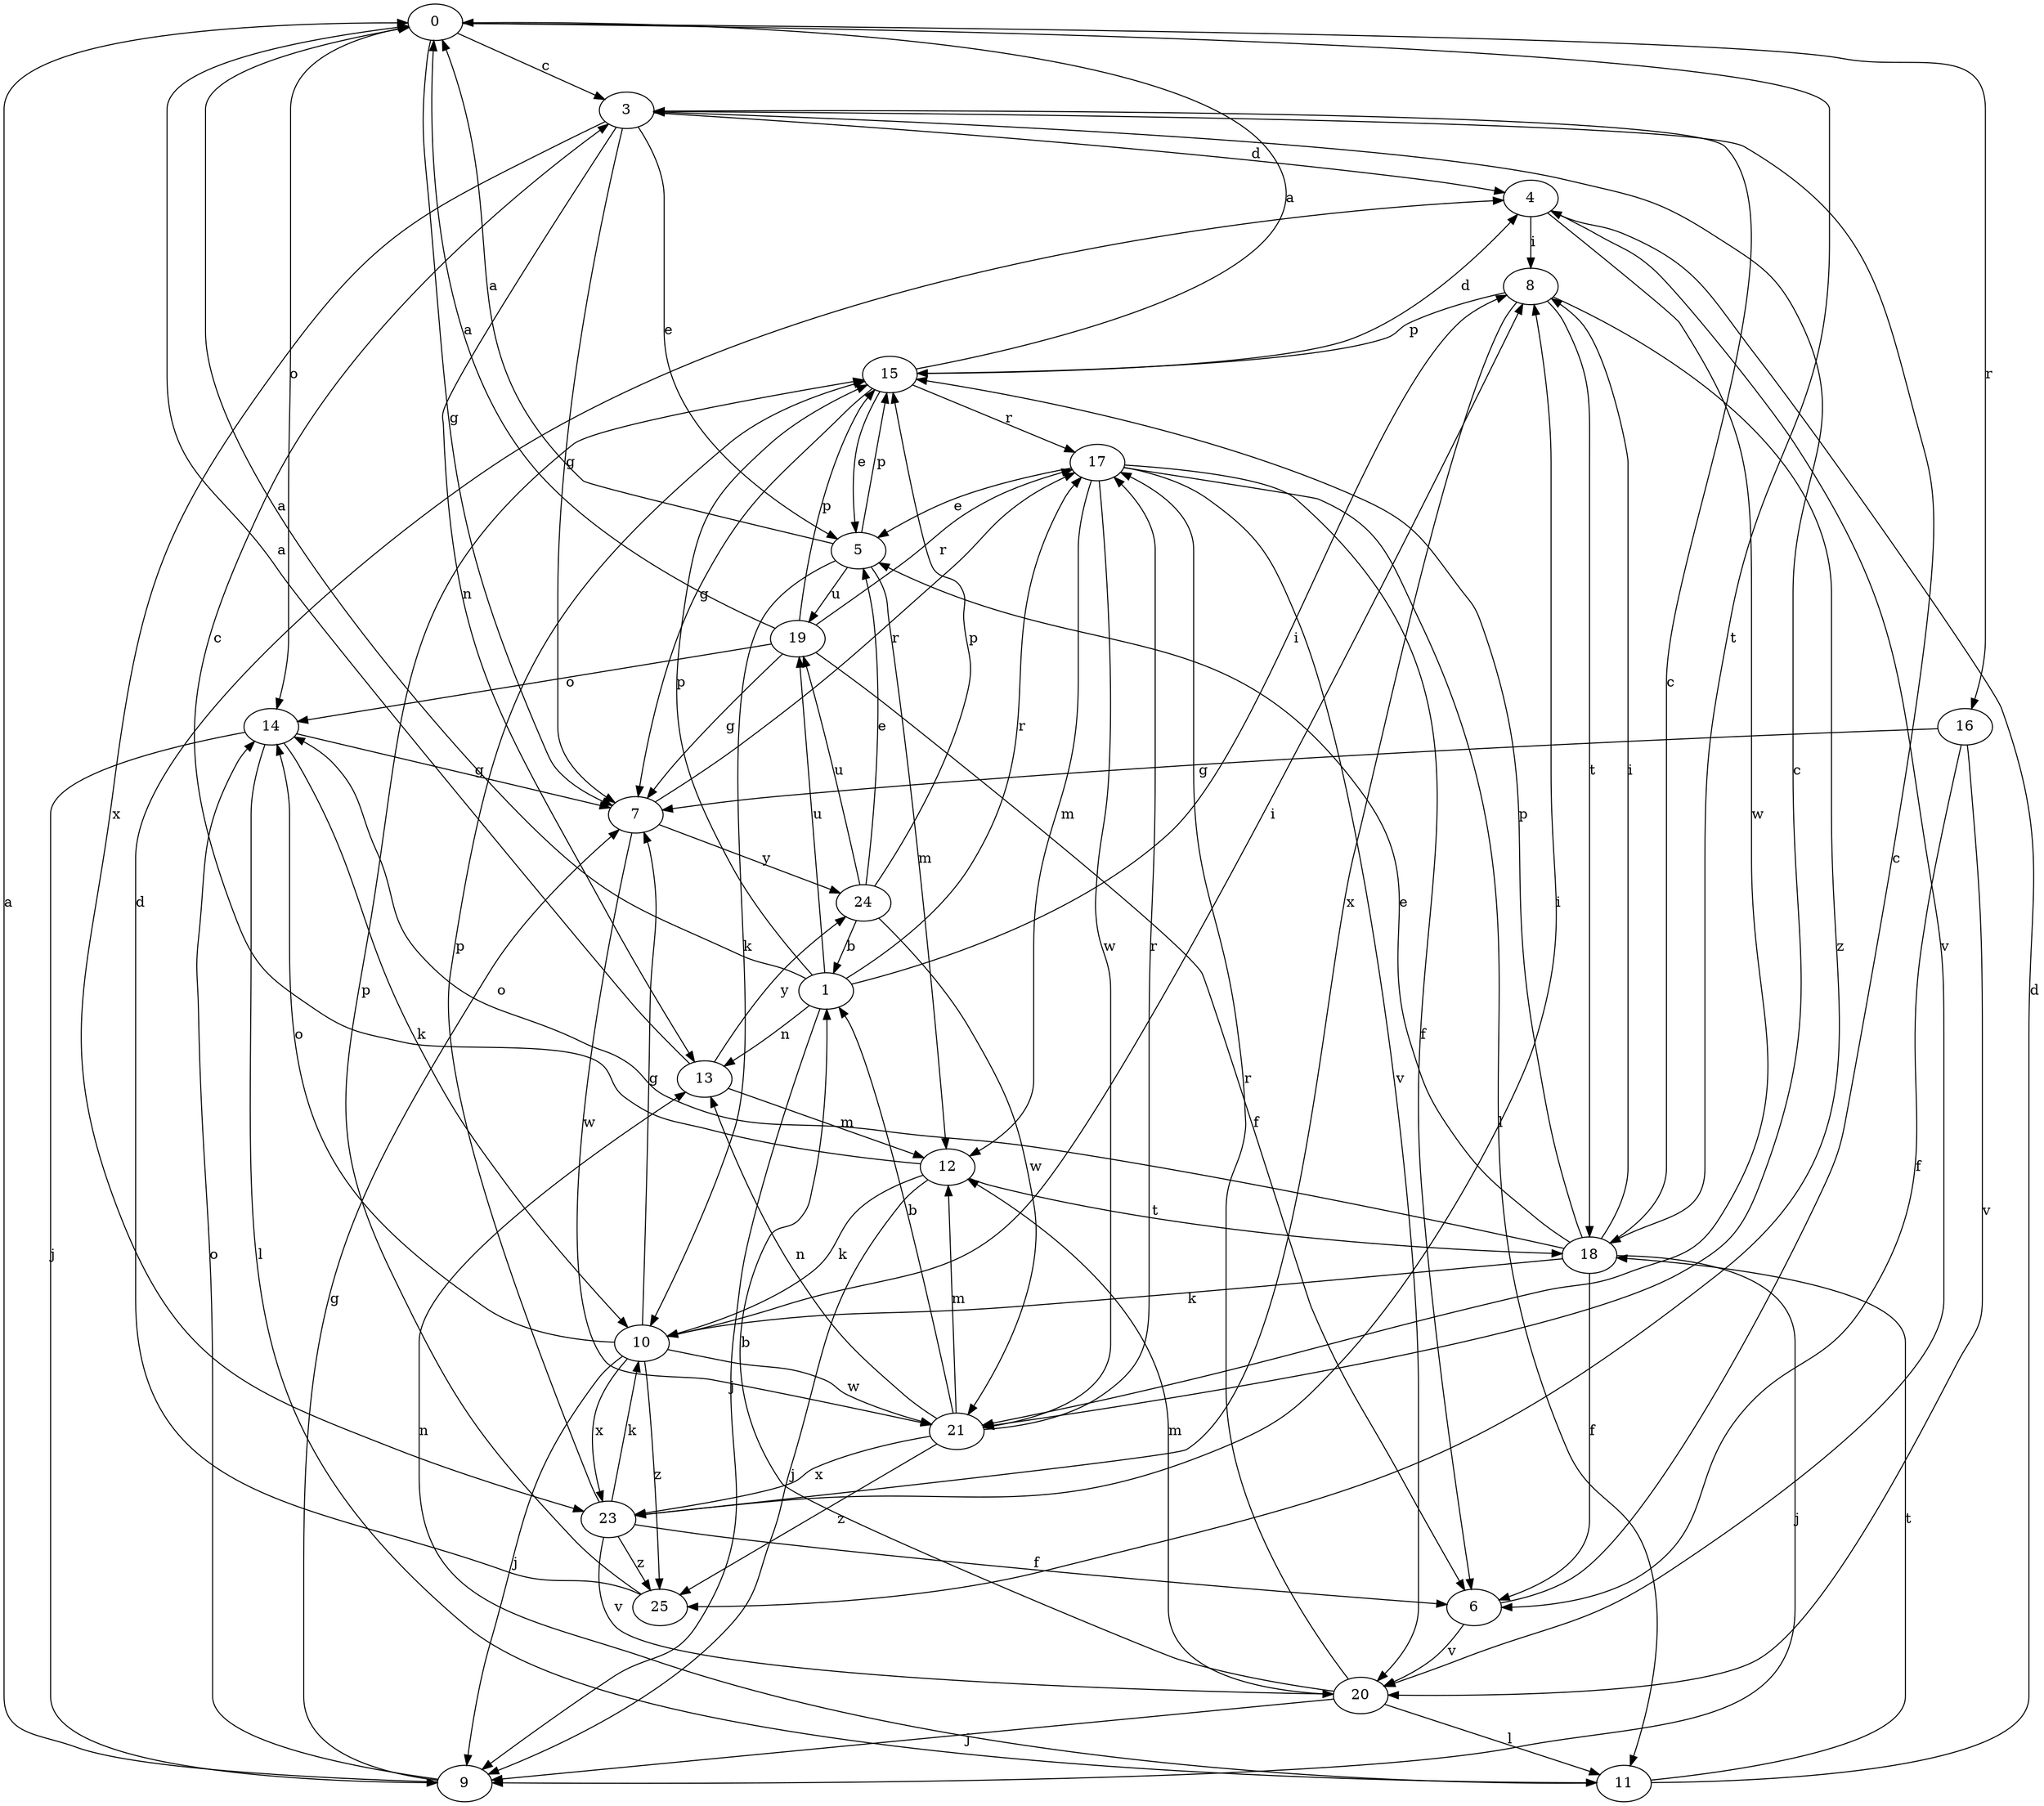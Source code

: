 strict digraph  {
0;
1;
3;
4;
5;
6;
7;
8;
9;
10;
11;
12;
13;
14;
15;
16;
17;
18;
19;
20;
21;
23;
24;
25;
0 -> 3  [label=c];
0 -> 7  [label=g];
0 -> 14  [label=o];
0 -> 16  [label=r];
0 -> 18  [label=t];
1 -> 0  [label=a];
1 -> 8  [label=i];
1 -> 9  [label=j];
1 -> 13  [label=n];
1 -> 15  [label=p];
1 -> 17  [label=r];
1 -> 19  [label=u];
3 -> 4  [label=d];
3 -> 5  [label=e];
3 -> 7  [label=g];
3 -> 13  [label=n];
3 -> 23  [label=x];
4 -> 8  [label=i];
4 -> 20  [label=v];
4 -> 21  [label=w];
5 -> 0  [label=a];
5 -> 10  [label=k];
5 -> 12  [label=m];
5 -> 15  [label=p];
5 -> 19  [label=u];
6 -> 3  [label=c];
6 -> 20  [label=v];
7 -> 17  [label=r];
7 -> 21  [label=w];
7 -> 24  [label=y];
8 -> 15  [label=p];
8 -> 18  [label=t];
8 -> 23  [label=x];
8 -> 25  [label=z];
9 -> 0  [label=a];
9 -> 7  [label=g];
9 -> 14  [label=o];
10 -> 7  [label=g];
10 -> 8  [label=i];
10 -> 9  [label=j];
10 -> 14  [label=o];
10 -> 21  [label=w];
10 -> 23  [label=x];
10 -> 25  [label=z];
11 -> 4  [label=d];
11 -> 13  [label=n];
11 -> 18  [label=t];
12 -> 3  [label=c];
12 -> 9  [label=j];
12 -> 10  [label=k];
12 -> 18  [label=t];
13 -> 0  [label=a];
13 -> 12  [label=m];
13 -> 24  [label=y];
14 -> 7  [label=g];
14 -> 9  [label=j];
14 -> 10  [label=k];
14 -> 11  [label=l];
15 -> 0  [label=a];
15 -> 4  [label=d];
15 -> 5  [label=e];
15 -> 7  [label=g];
15 -> 17  [label=r];
16 -> 6  [label=f];
16 -> 7  [label=g];
16 -> 20  [label=v];
17 -> 5  [label=e];
17 -> 6  [label=f];
17 -> 11  [label=l];
17 -> 12  [label=m];
17 -> 20  [label=v];
17 -> 21  [label=w];
18 -> 3  [label=c];
18 -> 5  [label=e];
18 -> 6  [label=f];
18 -> 8  [label=i];
18 -> 9  [label=j];
18 -> 10  [label=k];
18 -> 14  [label=o];
18 -> 15  [label=p];
19 -> 0  [label=a];
19 -> 6  [label=f];
19 -> 7  [label=g];
19 -> 14  [label=o];
19 -> 15  [label=p];
19 -> 17  [label=r];
20 -> 1  [label=b];
20 -> 9  [label=j];
20 -> 11  [label=l];
20 -> 12  [label=m];
20 -> 17  [label=r];
21 -> 1  [label=b];
21 -> 3  [label=c];
21 -> 12  [label=m];
21 -> 13  [label=n];
21 -> 17  [label=r];
21 -> 23  [label=x];
21 -> 25  [label=z];
23 -> 6  [label=f];
23 -> 8  [label=i];
23 -> 10  [label=k];
23 -> 15  [label=p];
23 -> 20  [label=v];
23 -> 25  [label=z];
24 -> 1  [label=b];
24 -> 5  [label=e];
24 -> 15  [label=p];
24 -> 19  [label=u];
24 -> 21  [label=w];
25 -> 4  [label=d];
25 -> 15  [label=p];
}
